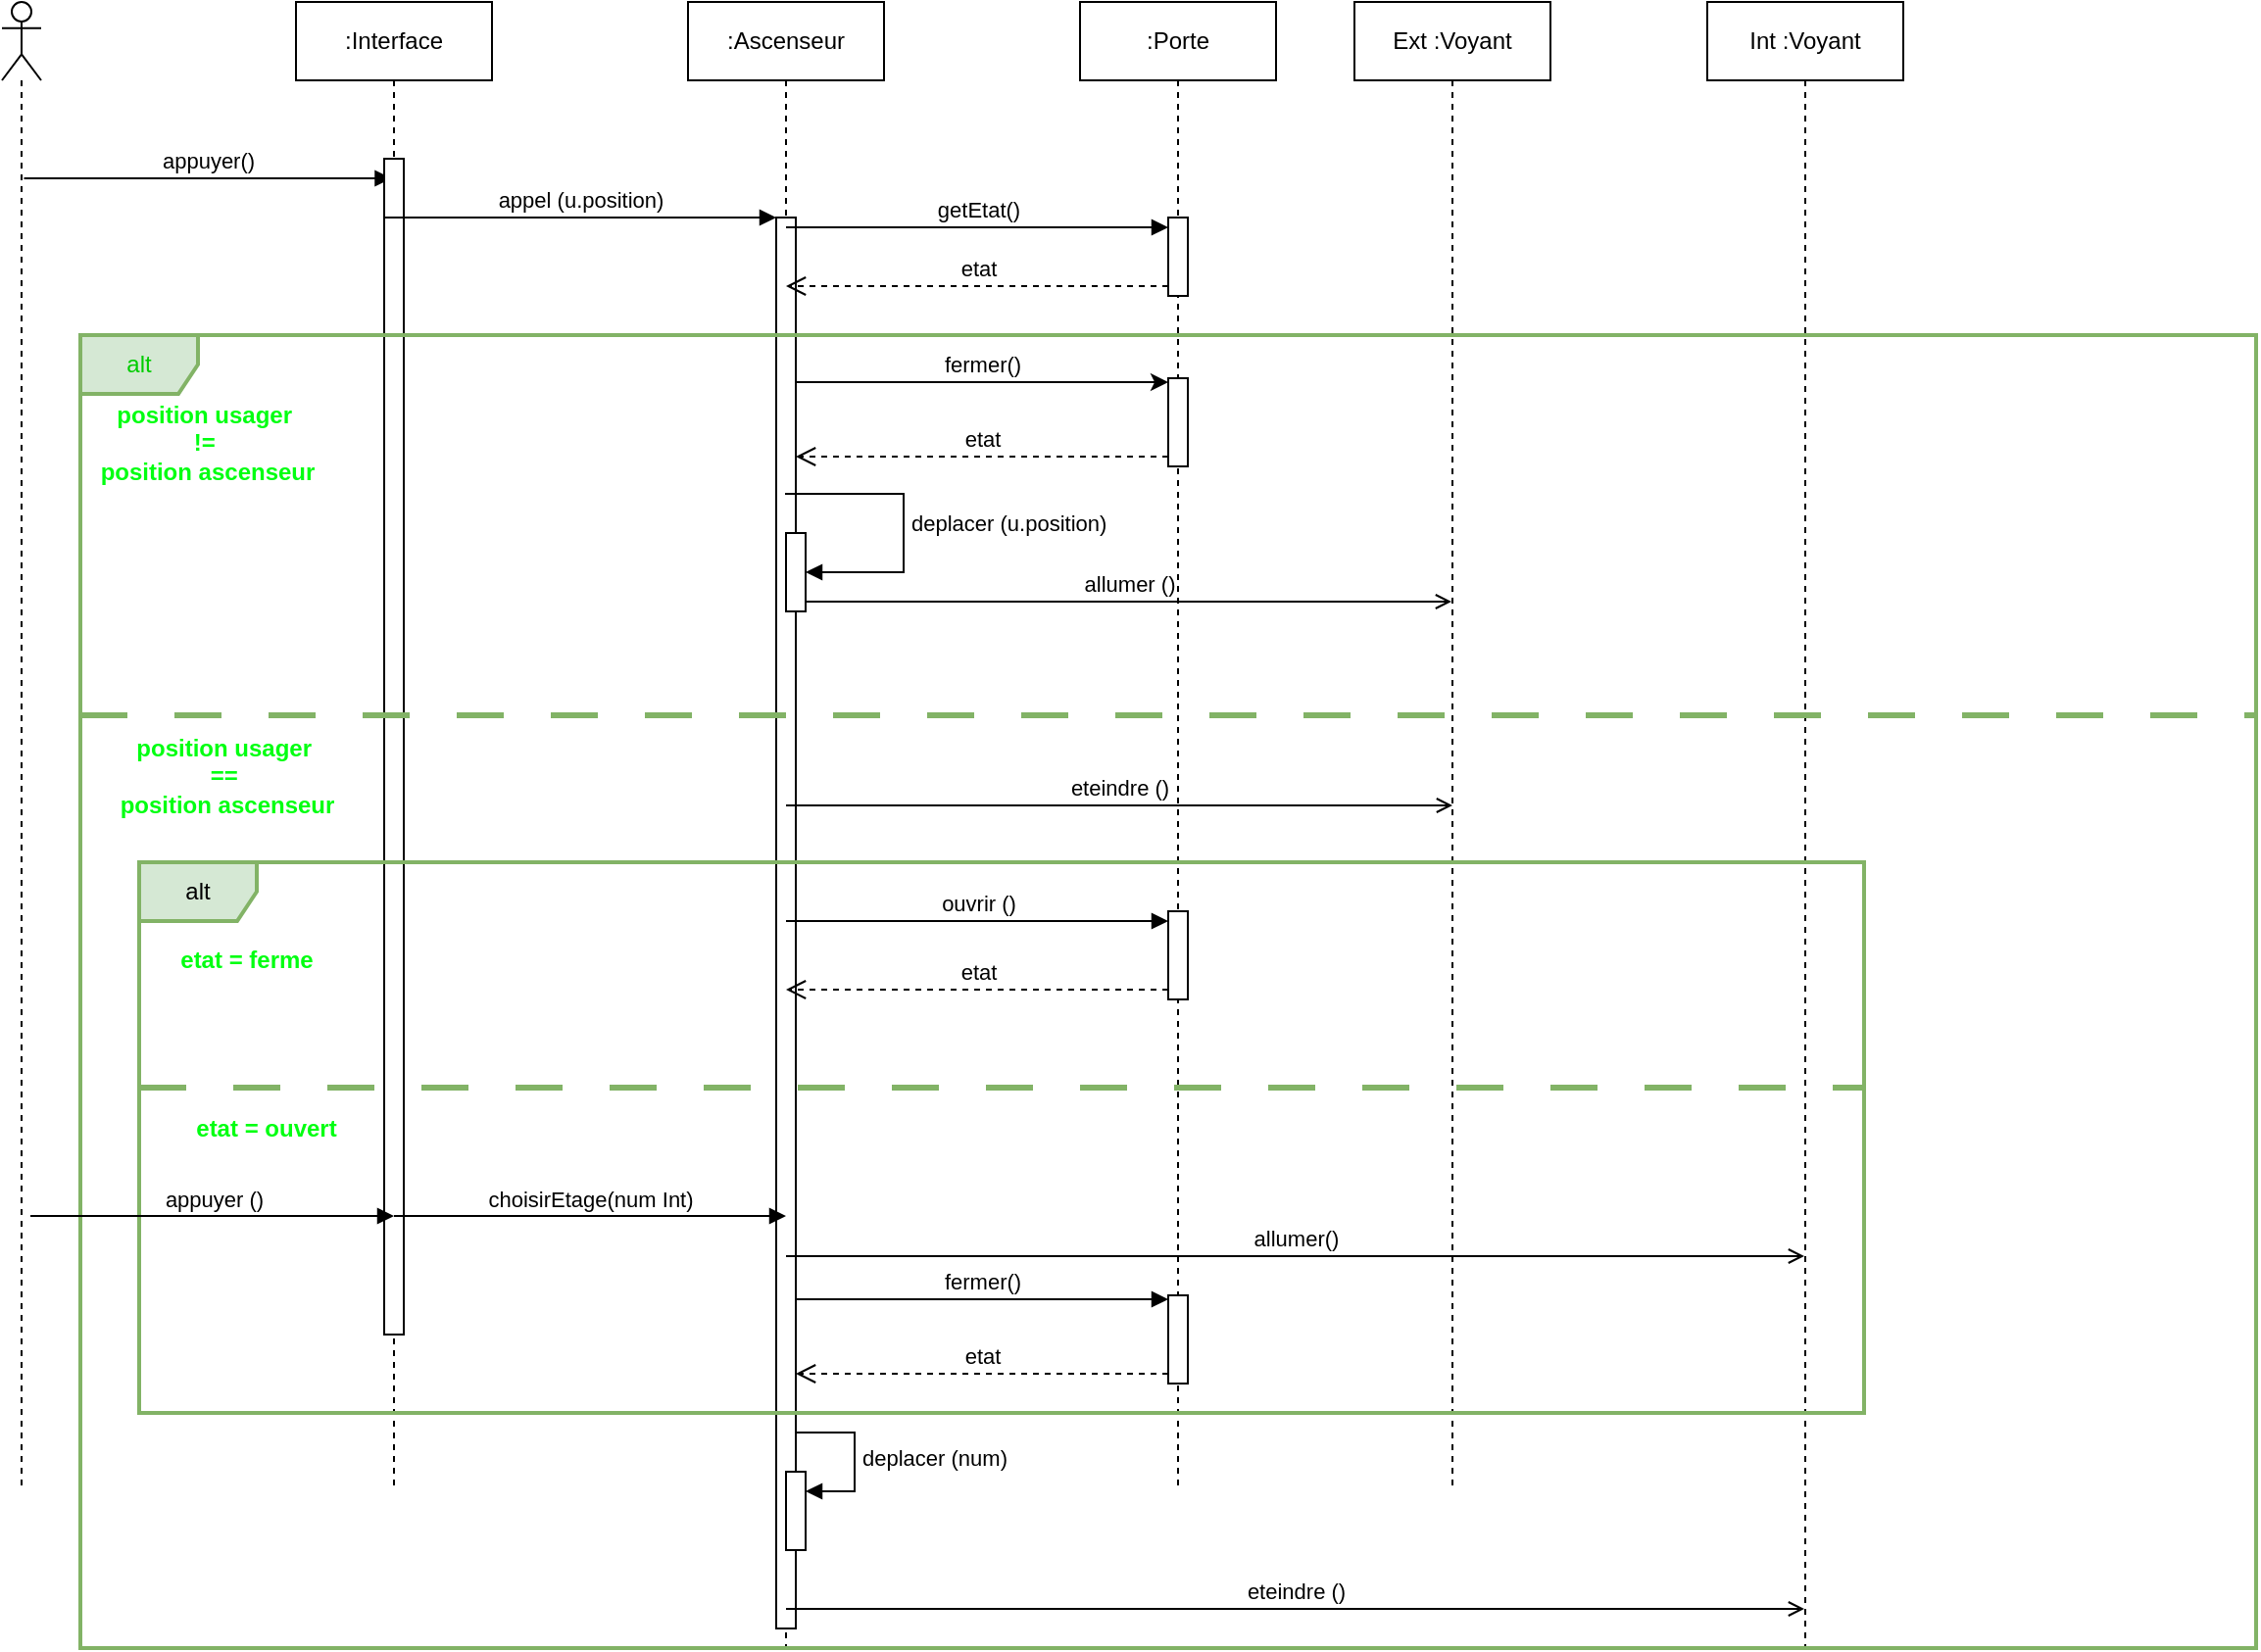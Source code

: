 <mxfile version="27.0.6">
  <diagram name="Page-1" id="nhgfDGjZn4k5ujaXSX41">
    <mxGraphModel dx="784" dy="1102" grid="1" gridSize="10" guides="1" tooltips="1" connect="1" arrows="1" fold="1" page="1" pageScale="1" pageWidth="827" pageHeight="1169" math="0" shadow="0">
      <root>
        <mxCell id="0" />
        <mxCell id="1" parent="0" />
        <mxCell id="_dV2QlBxQCaBKAYI-uUs-3" value=":Ascenseur" style="shape=umlLifeline;perimeter=lifelinePerimeter;whiteSpace=wrap;html=1;container=1;dropTarget=0;collapsible=0;recursiveResize=0;outlineConnect=0;portConstraint=eastwest;newEdgeStyle={&quot;curved&quot;:0,&quot;rounded&quot;:0};" parent="1" vertex="1">
          <mxGeometry x="400" y="240" width="100" height="840" as="geometry" />
        </mxCell>
        <mxCell id="UZh8FZgYCiXIhm_ALHcj-6" value="" style="html=1;points=[[0,0,0,0,5],[0,1,0,0,-5],[1,0,0,0,5],[1,1,0,0,-5]];perimeter=orthogonalPerimeter;outlineConnect=0;targetShapes=umlLifeline;portConstraint=eastwest;newEdgeStyle={&quot;curved&quot;:0,&quot;rounded&quot;:0};" parent="_dV2QlBxQCaBKAYI-uUs-3" vertex="1">
          <mxGeometry x="45" y="110" width="10" height="720" as="geometry" />
        </mxCell>
        <mxCell id="_dV2QlBxQCaBKAYI-uUs-4" value=":Porte" style="shape=umlLifeline;perimeter=lifelinePerimeter;whiteSpace=wrap;html=1;container=1;dropTarget=0;collapsible=0;recursiveResize=0;outlineConnect=0;portConstraint=eastwest;newEdgeStyle={&quot;curved&quot;:0,&quot;rounded&quot;:0};" parent="1" vertex="1">
          <mxGeometry x="600" y="240" width="100" height="760" as="geometry" />
        </mxCell>
        <mxCell id="Eo-kNS2BMtZANsn61nqg-4" value="" style="html=1;points=[[0,0,0,0,5],[0,1,0,0,-5],[1,0,0,0,5],[1,1,0,0,-5]];perimeter=orthogonalPerimeter;outlineConnect=0;targetShapes=umlLifeline;portConstraint=eastwest;newEdgeStyle={&quot;curved&quot;:0,&quot;rounded&quot;:0};" parent="_dV2QlBxQCaBKAYI-uUs-4" vertex="1">
          <mxGeometry x="45" y="110" width="10" height="40" as="geometry" />
        </mxCell>
        <mxCell id="UZh8FZgYCiXIhm_ALHcj-15" value="fermer()" style="html=1;verticalAlign=bottom;endArrow=classic;curved=0;rounded=0;endFill=1;" parent="_dV2QlBxQCaBKAYI-uUs-4" target="UZh8FZgYCiXIhm_ALHcj-16" edge="1">
          <mxGeometry width="80" relative="1" as="geometry">
            <mxPoint x="-145" y="194" as="sourcePoint" />
            <mxPoint x="49.5" y="194" as="targetPoint" />
          </mxGeometry>
        </mxCell>
        <mxCell id="UZh8FZgYCiXIhm_ALHcj-16" value="" style="html=1;points=[[0,0,0,0,5],[0,1,0,0,-5],[1,0,0,0,5],[1,1,0,0,-5]];perimeter=orthogonalPerimeter;outlineConnect=0;targetShapes=umlLifeline;portConstraint=eastwest;newEdgeStyle={&quot;curved&quot;:0,&quot;rounded&quot;:0};" parent="_dV2QlBxQCaBKAYI-uUs-4" vertex="1">
          <mxGeometry x="45" y="192" width="10" height="45" as="geometry" />
        </mxCell>
        <mxCell id="UZh8FZgYCiXIhm_ALHcj-17" value="etat" style="html=1;verticalAlign=bottom;endArrow=open;dashed=1;endSize=8;curved=0;rounded=0;" parent="_dV2QlBxQCaBKAYI-uUs-4" source="UZh8FZgYCiXIhm_ALHcj-16" edge="1">
          <mxGeometry relative="1" as="geometry">
            <mxPoint x="-145" y="232" as="targetPoint" />
            <mxPoint x="45" y="232" as="sourcePoint" />
            <Array as="points">
              <mxPoint x="-10" y="232" />
            </Array>
          </mxGeometry>
        </mxCell>
        <mxCell id="_dV2QlBxQCaBKAYI-uUs-5" value="Ext :Voyant" style="shape=umlLifeline;perimeter=lifelinePerimeter;whiteSpace=wrap;html=1;container=1;dropTarget=0;collapsible=0;recursiveResize=0;outlineConnect=0;portConstraint=eastwest;newEdgeStyle={&quot;curved&quot;:0,&quot;rounded&quot;:0};" parent="1" vertex="1">
          <mxGeometry x="740" y="240" width="100" height="760" as="geometry" />
        </mxCell>
        <mxCell id="Eo-kNS2BMtZANsn61nqg-1" value="Int :Voyant" style="shape=umlLifeline;perimeter=lifelinePerimeter;whiteSpace=wrap;html=1;container=1;dropTarget=0;collapsible=0;recursiveResize=0;outlineConnect=0;portConstraint=eastwest;newEdgeStyle={&quot;curved&quot;:0,&quot;rounded&quot;:0};" parent="1" vertex="1">
          <mxGeometry x="920" y="240" width="100" height="840" as="geometry" />
        </mxCell>
        <mxCell id="Eo-kNS2BMtZANsn61nqg-2" value="" style="shape=umlLifeline;perimeter=lifelinePerimeter;whiteSpace=wrap;html=1;container=1;dropTarget=0;collapsible=0;recursiveResize=0;outlineConnect=0;portConstraint=eastwest;newEdgeStyle={&quot;curved&quot;:0,&quot;rounded&quot;:0};participant=umlActor;" parent="1" vertex="1">
          <mxGeometry x="50" y="240" width="20" height="760" as="geometry" />
        </mxCell>
        <mxCell id="Eo-kNS2BMtZANsn61nqg-3" value="appuyer()" style="html=1;verticalAlign=bottom;endArrow=block;curved=0;rounded=0;entryX=0.47;entryY=0.206;entryDx=0;entryDy=0;entryPerimeter=0;" parent="1" edge="1">
          <mxGeometry width="80" relative="1" as="geometry">
            <mxPoint x="61.25" y="330.0" as="sourcePoint" />
            <mxPoint x="248.75" y="330.0" as="targetPoint" />
          </mxGeometry>
        </mxCell>
        <mxCell id="Eo-kNS2BMtZANsn61nqg-5" value="getEtat()" style="html=1;verticalAlign=bottom;endArrow=block;curved=0;rounded=0;entryX=0;entryY=0;entryDx=0;entryDy=5;" parent="1" source="_dV2QlBxQCaBKAYI-uUs-3" target="Eo-kNS2BMtZANsn61nqg-4" edge="1">
          <mxGeometry relative="1" as="geometry">
            <mxPoint x="330" y="355" as="sourcePoint" />
          </mxGeometry>
        </mxCell>
        <mxCell id="Eo-kNS2BMtZANsn61nqg-6" value="etat" style="html=1;verticalAlign=bottom;endArrow=open;dashed=1;endSize=8;curved=0;rounded=0;exitX=0;exitY=1;exitDx=0;exitDy=-5;" parent="1" source="Eo-kNS2BMtZANsn61nqg-4" target="_dV2QlBxQCaBKAYI-uUs-3" edge="1">
          <mxGeometry relative="1" as="geometry">
            <mxPoint x="370.5" y="425" as="targetPoint" />
          </mxGeometry>
        </mxCell>
        <mxCell id="Eo-kNS2BMtZANsn61nqg-11" value=":Interface" style="shape=umlLifeline;perimeter=lifelinePerimeter;whiteSpace=wrap;html=1;container=1;dropTarget=0;collapsible=0;recursiveResize=0;outlineConnect=0;portConstraint=eastwest;newEdgeStyle={&quot;curved&quot;:0,&quot;rounded&quot;:0};" parent="1" vertex="1">
          <mxGeometry x="200" y="240" width="100" height="760" as="geometry" />
        </mxCell>
        <mxCell id="Eo-kNS2BMtZANsn61nqg-7" value="" style="html=1;points=[[0,0,0,0,5],[0,1,0,0,-5],[1,0,0,0,5],[1,1,0,0,-5]];perimeter=orthogonalPerimeter;outlineConnect=0;targetShapes=umlLifeline;portConstraint=eastwest;newEdgeStyle={&quot;curved&quot;:0,&quot;rounded&quot;:0};" parent="Eo-kNS2BMtZANsn61nqg-11" vertex="1">
          <mxGeometry x="45" y="80" width="10" height="600" as="geometry" />
        </mxCell>
        <mxCell id="Eo-kNS2BMtZANsn61nqg-12" value="&lt;font style=&quot;color: rgb(0, 204, 0);&quot;&gt;alt&lt;/font&gt;" style="shape=umlFrame;whiteSpace=wrap;html=1;pointerEvents=0;fillColor=#d5e8d4;strokeColor=#82b366;strokeWidth=2;" parent="1" vertex="1">
          <mxGeometry x="90" y="410" width="1110" height="670" as="geometry" />
        </mxCell>
        <mxCell id="Eo-kNS2BMtZANsn61nqg-18" value="&lt;font style=&quot;color: light-dark(rgb(0, 255, 17), rgb(237, 237, 237));&quot;&gt;&lt;b&gt;position usager&amp;nbsp;&lt;/b&gt;&lt;/font&gt;&lt;div&gt;&lt;font style=&quot;color: light-dark(rgb(0, 255, 17), rgb(237, 237, 237));&quot;&gt;&lt;b&gt;!=&amp;nbsp;&lt;/b&gt;&lt;/font&gt;&lt;/div&gt;&lt;div&gt;&lt;font style=&quot;color: light-dark(rgb(0, 255, 17), rgb(237, 237, 237));&quot;&gt;&lt;b&gt;position ascenseur&lt;/b&gt;&lt;/font&gt;&lt;/div&gt;" style="text;html=1;align=center;verticalAlign=middle;whiteSpace=wrap;rounded=0;" parent="1" vertex="1">
          <mxGeometry x="90" y="450" width="130" height="30" as="geometry" />
        </mxCell>
        <mxCell id="Eo-kNS2BMtZANsn61nqg-19" value="alt" style="shape=umlFrame;whiteSpace=wrap;html=1;pointerEvents=0;fillColor=#d5e8d4;strokeColor=#82b366;strokeWidth=2;" parent="1" vertex="1">
          <mxGeometry x="120" y="679" width="880" height="281" as="geometry" />
        </mxCell>
        <mxCell id="Eo-kNS2BMtZANsn61nqg-20" value="&lt;font color=&quot;#00ff11&quot;&gt;&lt;b&gt;etat = ferme&lt;/b&gt;&lt;/font&gt;" style="text;html=1;align=center;verticalAlign=middle;whiteSpace=wrap;rounded=0;" parent="1" vertex="1">
          <mxGeometry x="110" y="714" width="130" height="30" as="geometry" />
        </mxCell>
        <mxCell id="Eo-kNS2BMtZANsn61nqg-23" value="" style="html=1;points=[[0,0,0,0,5],[0,1,0,0,-5],[1,0,0,0,5],[1,1,0,0,-5]];perimeter=orthogonalPerimeter;outlineConnect=0;targetShapes=umlLifeline;portConstraint=eastwest;newEdgeStyle={&quot;curved&quot;:0,&quot;rounded&quot;:0};" parent="1" vertex="1">
          <mxGeometry x="645" y="704" width="10" height="45" as="geometry" />
        </mxCell>
        <mxCell id="Eo-kNS2BMtZANsn61nqg-24" value="ouvrir ()" style="html=1;verticalAlign=bottom;endArrow=block;curved=0;rounded=0;entryX=0;entryY=0;entryDx=0;entryDy=5;" parent="1" source="_dV2QlBxQCaBKAYI-uUs-3" target="Eo-kNS2BMtZANsn61nqg-23" edge="1">
          <mxGeometry relative="1" as="geometry">
            <mxPoint x="449.5" y="709" as="sourcePoint" />
          </mxGeometry>
        </mxCell>
        <mxCell id="Eo-kNS2BMtZANsn61nqg-25" value="etat" style="html=1;verticalAlign=bottom;endArrow=open;dashed=1;endSize=8;curved=0;rounded=0;exitX=0;exitY=1;exitDx=0;exitDy=-5;" parent="1" source="Eo-kNS2BMtZANsn61nqg-23" target="_dV2QlBxQCaBKAYI-uUs-3" edge="1">
          <mxGeometry relative="1" as="geometry">
            <mxPoint x="449.5" y="744" as="targetPoint" />
          </mxGeometry>
        </mxCell>
        <mxCell id="Eo-kNS2BMtZANsn61nqg-28" value="choisirEtage(num Int)" style="html=1;verticalAlign=bottom;endArrow=block;curved=0;rounded=0;" parent="1" edge="1">
          <mxGeometry width="80" relative="1" as="geometry">
            <mxPoint x="250" y="859.5" as="sourcePoint" />
            <mxPoint x="450" y="859.5" as="targetPoint" />
          </mxGeometry>
        </mxCell>
        <mxCell id="Eo-kNS2BMtZANsn61nqg-31" value="fermer()" style="html=1;verticalAlign=bottom;endArrow=block;curved=0;rounded=0;endFill=1;" parent="1" target="UZh8FZgYCiXIhm_ALHcj-9" edge="1">
          <mxGeometry width="80" relative="1" as="geometry">
            <mxPoint x="455" y="902" as="sourcePoint" />
            <mxPoint x="649.5" y="902" as="targetPoint" />
          </mxGeometry>
        </mxCell>
        <mxCell id="Eo-kNS2BMtZANsn61nqg-32" value="allumer()" style="html=1;verticalAlign=bottom;endArrow=open;curved=0;rounded=0;endFill=0;" parent="1" target="Eo-kNS2BMtZANsn61nqg-1" edge="1">
          <mxGeometry width="80" relative="1" as="geometry">
            <mxPoint x="450" y="880" as="sourcePoint" />
            <mxPoint x="964.5" y="880" as="targetPoint" />
          </mxGeometry>
        </mxCell>
        <mxCell id="Eo-kNS2BMtZANsn61nqg-33" value="" style="line;strokeWidth=3;fillColor=#d5e8d4;align=left;verticalAlign=middle;spacingTop=-1;spacingLeft=3;spacingRight=3;rotatable=0;labelPosition=right;points=[];portConstraint=eastwest;strokeColor=#82b366;dashed=1;dashPattern=8 8;" parent="1" vertex="1">
          <mxGeometry x="120" y="790" width="880" height="8" as="geometry" />
        </mxCell>
        <mxCell id="Eo-kNS2BMtZANsn61nqg-34" value="&lt;font color=&quot;#00ff11&quot;&gt;&lt;b&gt;etat = ouvert&lt;/b&gt;&lt;/font&gt;" style="text;html=1;align=center;verticalAlign=middle;whiteSpace=wrap;rounded=0;" parent="1" vertex="1">
          <mxGeometry x="120" y="800" width="130" height="30" as="geometry" />
        </mxCell>
        <mxCell id="UZh8FZgYCiXIhm_ALHcj-2" value="" style="line;strokeWidth=3;fillColor=#d5e8d4;align=left;verticalAlign=middle;spacingTop=-1;spacingLeft=3;spacingRight=3;rotatable=0;labelPosition=right;points=[];portConstraint=eastwest;strokeColor=#82b366;dashed=1;dashPattern=8 8;" parent="1" vertex="1">
          <mxGeometry x="90" y="600" width="1110" height="8" as="geometry" />
        </mxCell>
        <mxCell id="UZh8FZgYCiXIhm_ALHcj-3" value="&lt;font style=&quot;color: light-dark(rgb(0, 255, 17), rgb(237, 237, 237));&quot;&gt;&lt;b&gt;position usager&amp;nbsp;&lt;/b&gt;&lt;/font&gt;&lt;div&gt;&lt;font style=&quot;color: light-dark(rgb(0, 255, 17), rgb(237, 237, 237));&quot;&gt;&lt;b&gt;==&amp;nbsp;&lt;/b&gt;&lt;/font&gt;&lt;/div&gt;&lt;div&gt;&lt;font style=&quot;color: light-dark(rgb(0, 255, 17), rgb(237, 237, 237));&quot;&gt;&lt;b&gt;position ascenseur&lt;/b&gt;&lt;/font&gt;&lt;/div&gt;" style="text;html=1;align=center;verticalAlign=middle;whiteSpace=wrap;rounded=0;" parent="1" vertex="1">
          <mxGeometry x="100" y="620" width="130" height="30" as="geometry" />
        </mxCell>
        <mxCell id="UZh8FZgYCiXIhm_ALHcj-4" value="allumer ()" style="html=1;verticalAlign=bottom;endArrow=open;curved=0;rounded=0;exitX=1;exitY=1;exitDx=0;exitDy=-5;exitPerimeter=0;endFill=0;" parent="1" source="UZh8FZgYCiXIhm_ALHcj-7" edge="1">
          <mxGeometry width="80" relative="1" as="geometry">
            <mxPoint x="490" y="581" as="sourcePoint" />
            <mxPoint x="789.5" y="546" as="targetPoint" />
          </mxGeometry>
        </mxCell>
        <mxCell id="UZh8FZgYCiXIhm_ALHcj-5" value="appel (u.position)" style="html=1;verticalAlign=bottom;endArrow=block;curved=0;rounded=0;" parent="1" edge="1">
          <mxGeometry width="80" relative="1" as="geometry">
            <mxPoint x="245" y="350" as="sourcePoint" />
            <mxPoint x="445" y="350" as="targetPoint" />
            <mxPoint as="offset" />
          </mxGeometry>
        </mxCell>
        <mxCell id="UZh8FZgYCiXIhm_ALHcj-7" value="" style="html=1;points=[[0,0,0,0,5],[0,1,0,0,-5],[1,0,0,0,5],[1,1,0,0,-5]];perimeter=orthogonalPerimeter;outlineConnect=0;targetShapes=umlLifeline;portConstraint=eastwest;newEdgeStyle={&quot;curved&quot;:0,&quot;rounded&quot;:0};" parent="1" vertex="1">
          <mxGeometry x="450" y="511" width="10" height="40" as="geometry" />
        </mxCell>
        <mxCell id="UZh8FZgYCiXIhm_ALHcj-8" value="deplacer (u.position)" style="html=1;align=left;spacingLeft=2;endArrow=block;rounded=0;edgeStyle=orthogonalEdgeStyle;curved=0;rounded=0;" parent="1" target="UZh8FZgYCiXIhm_ALHcj-7" edge="1">
          <mxGeometry x="-0.003" relative="1" as="geometry">
            <mxPoint x="449.5" y="491" as="sourcePoint" />
            <Array as="points">
              <mxPoint x="510" y="491" />
              <mxPoint x="510" y="531" />
            </Array>
            <mxPoint as="offset" />
          </mxGeometry>
        </mxCell>
        <mxCell id="UZh8FZgYCiXIhm_ALHcj-9" value="" style="html=1;points=[[0,0,0,0,5],[0,1,0,0,-5],[1,0,0,0,5],[1,1,0,0,-5]];perimeter=orthogonalPerimeter;outlineConnect=0;targetShapes=umlLifeline;portConstraint=eastwest;newEdgeStyle={&quot;curved&quot;:0,&quot;rounded&quot;:0};" parent="1" vertex="1">
          <mxGeometry x="645" y="900" width="10" height="45" as="geometry" />
        </mxCell>
        <mxCell id="UZh8FZgYCiXIhm_ALHcj-10" value="etat" style="html=1;verticalAlign=bottom;endArrow=open;dashed=1;endSize=8;curved=0;rounded=0;" parent="1" source="UZh8FZgYCiXIhm_ALHcj-9" target="UZh8FZgYCiXIhm_ALHcj-6" edge="1">
          <mxGeometry relative="1" as="geometry">
            <mxPoint x="445" y="940" as="targetPoint" />
            <mxPoint x="645" y="940" as="sourcePoint" />
            <Array as="points">
              <mxPoint x="590" y="940" />
            </Array>
          </mxGeometry>
        </mxCell>
        <mxCell id="UZh8FZgYCiXIhm_ALHcj-11" value="" style="html=1;points=[[0,0,0,0,5],[0,1,0,0,-5],[1,0,0,0,5],[1,1,0,0,-5]];perimeter=orthogonalPerimeter;outlineConnect=0;targetShapes=umlLifeline;portConstraint=eastwest;newEdgeStyle={&quot;curved&quot;:0,&quot;rounded&quot;:0};" parent="1" vertex="1">
          <mxGeometry x="450" y="990" width="10" height="40" as="geometry" />
        </mxCell>
        <mxCell id="UZh8FZgYCiXIhm_ALHcj-12" value="deplacer (num)" style="html=1;align=left;spacingLeft=2;endArrow=block;rounded=0;edgeStyle=orthogonalEdgeStyle;curved=0;rounded=0;" parent="1" target="UZh8FZgYCiXIhm_ALHcj-11" edge="1">
          <mxGeometry relative="1" as="geometry">
            <mxPoint x="455" y="970" as="sourcePoint" />
            <Array as="points">
              <mxPoint x="485" y="1000" />
            </Array>
          </mxGeometry>
        </mxCell>
        <mxCell id="UZh8FZgYCiXIhm_ALHcj-13" value="eteindre ()" style="html=1;verticalAlign=bottom;endArrow=open;curved=0;rounded=0;endFill=0;" parent="1" target="Eo-kNS2BMtZANsn61nqg-1" edge="1">
          <mxGeometry width="80" relative="1" as="geometry">
            <mxPoint x="450" y="1060" as="sourcePoint" />
            <mxPoint x="779.5" y="1060" as="targetPoint" />
          </mxGeometry>
        </mxCell>
        <mxCell id="UZh8FZgYCiXIhm_ALHcj-14" value="appuyer ()" style="html=1;verticalAlign=bottom;endArrow=block;curved=0;rounded=0;" parent="1" edge="1">
          <mxGeometry x="0.003" width="80" relative="1" as="geometry">
            <mxPoint x="64.5" y="859.5" as="sourcePoint" />
            <mxPoint x="250" y="859.5" as="targetPoint" />
            <mxPoint as="offset" />
          </mxGeometry>
        </mxCell>
        <mxCell id="UZh8FZgYCiXIhm_ALHcj-18" value="eteindre ()" style="html=1;verticalAlign=bottom;endArrow=open;curved=0;rounded=0;endFill=0;" parent="1" edge="1">
          <mxGeometry width="80" relative="1" as="geometry">
            <mxPoint x="450" y="650" as="sourcePoint" />
            <mxPoint x="790" y="650" as="targetPoint" />
          </mxGeometry>
        </mxCell>
      </root>
    </mxGraphModel>
  </diagram>
</mxfile>

